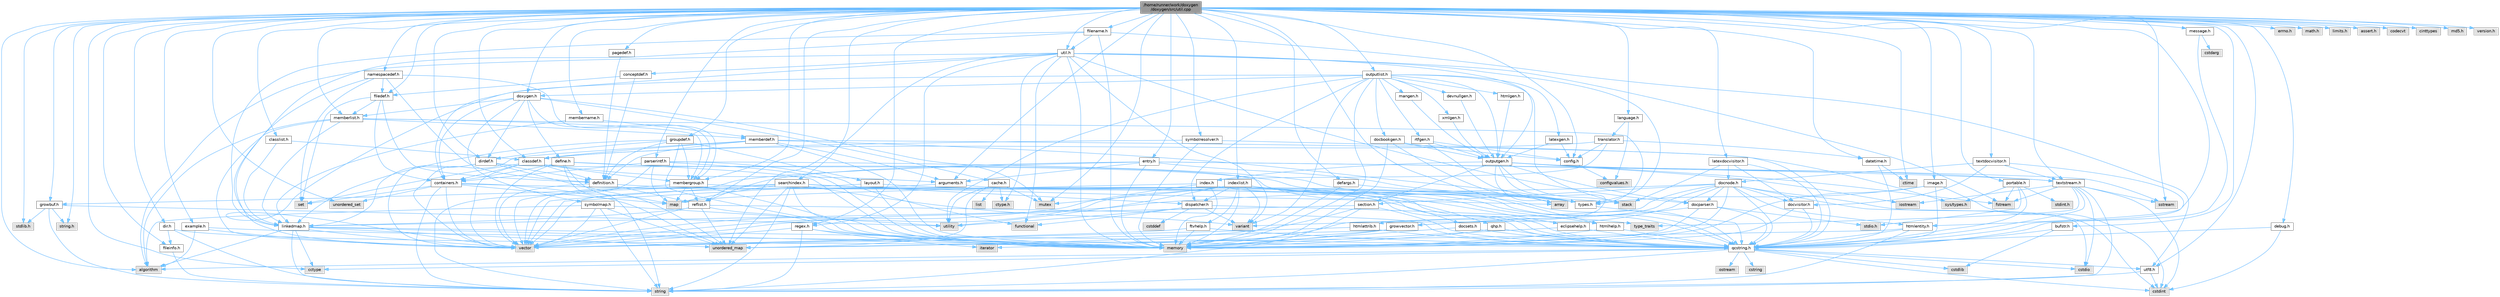digraph "/home/runner/work/doxygen/doxygen/src/util.cpp"
{
 // INTERACTIVE_SVG=YES
 // LATEX_PDF_SIZE
  bgcolor="transparent";
  edge [fontname=Helvetica,fontsize=10,labelfontname=Helvetica,labelfontsize=10];
  node [fontname=Helvetica,fontsize=10,shape=box,height=0.2,width=0.4];
  Node1 [label="/home/runner/work/doxygen\l/doxygen/src/util.cpp",height=0.2,width=0.4,color="gray40", fillcolor="grey60", style="filled", fontcolor="black",tooltip=" "];
  Node1 -> Node2 [color="steelblue1",style="solid"];
  Node2 [label="stdlib.h",height=0.2,width=0.4,color="grey60", fillcolor="#E0E0E0", style="filled",tooltip=" "];
  Node1 -> Node3 [color="steelblue1",style="solid"];
  Node3 [label="errno.h",height=0.2,width=0.4,color="grey60", fillcolor="#E0E0E0", style="filled",tooltip=" "];
  Node1 -> Node4 [color="steelblue1",style="solid"];
  Node4 [label="math.h",height=0.2,width=0.4,color="grey60", fillcolor="#E0E0E0", style="filled",tooltip=" "];
  Node1 -> Node5 [color="steelblue1",style="solid"];
  Node5 [label="limits.h",height=0.2,width=0.4,color="grey60", fillcolor="#E0E0E0", style="filled",tooltip=" "];
  Node1 -> Node6 [color="steelblue1",style="solid"];
  Node6 [label="string.h",height=0.2,width=0.4,color="grey60", fillcolor="#E0E0E0", style="filled",tooltip=" "];
  Node1 -> Node7 [color="steelblue1",style="solid"];
  Node7 [label="assert.h",height=0.2,width=0.4,color="grey60", fillcolor="#E0E0E0", style="filled",tooltip=" "];
  Node1 -> Node8 [color="steelblue1",style="solid"];
  Node8 [label="mutex",height=0.2,width=0.4,color="grey60", fillcolor="#E0E0E0", style="filled",tooltip=" "];
  Node1 -> Node9 [color="steelblue1",style="solid"];
  Node9 [label="unordered_set",height=0.2,width=0.4,color="grey60", fillcolor="#E0E0E0", style="filled",tooltip=" "];
  Node1 -> Node10 [color="steelblue1",style="solid"];
  Node10 [label="codecvt",height=0.2,width=0.4,color="grey60", fillcolor="#E0E0E0", style="filled",tooltip=" "];
  Node1 -> Node11 [color="steelblue1",style="solid"];
  Node11 [label="algorithm",height=0.2,width=0.4,color="grey60", fillcolor="#E0E0E0", style="filled",tooltip=" "];
  Node1 -> Node12 [color="steelblue1",style="solid"];
  Node12 [label="ctime",height=0.2,width=0.4,color="grey60", fillcolor="#E0E0E0", style="filled",tooltip=" "];
  Node1 -> Node13 [color="steelblue1",style="solid"];
  Node13 [label="cctype",height=0.2,width=0.4,color="grey60", fillcolor="#E0E0E0", style="filled",tooltip=" "];
  Node1 -> Node14 [color="steelblue1",style="solid"];
  Node14 [label="cinttypes",height=0.2,width=0.4,color="grey60", fillcolor="#E0E0E0", style="filled",tooltip=" "];
  Node1 -> Node15 [color="steelblue1",style="solid"];
  Node15 [label="sstream",height=0.2,width=0.4,color="grey60", fillcolor="#E0E0E0", style="filled",tooltip=" "];
  Node1 -> Node16 [color="steelblue1",style="solid"];
  Node16 [label="md5.h",height=0.2,width=0.4,color="grey60", fillcolor="#E0E0E0", style="filled",tooltip=" "];
  Node1 -> Node17 [color="steelblue1",style="solid"];
  Node17 [label="regex.h",height=0.2,width=0.4,color="grey40", fillcolor="white", style="filled",URL="$d1/d21/regex_8h.html",tooltip=" "];
  Node17 -> Node18 [color="steelblue1",style="solid"];
  Node18 [label="memory",height=0.2,width=0.4,color="grey60", fillcolor="#E0E0E0", style="filled",tooltip=" "];
  Node17 -> Node19 [color="steelblue1",style="solid"];
  Node19 [label="string",height=0.2,width=0.4,color="grey60", fillcolor="#E0E0E0", style="filled",tooltip=" "];
  Node17 -> Node20 [color="steelblue1",style="solid"];
  Node20 [label="vector",height=0.2,width=0.4,color="grey60", fillcolor="#E0E0E0", style="filled",tooltip=" "];
  Node17 -> Node21 [color="steelblue1",style="solid"];
  Node21 [label="iterator",height=0.2,width=0.4,color="grey60", fillcolor="#E0E0E0", style="filled",tooltip=" "];
  Node1 -> Node22 [color="steelblue1",style="solid"];
  Node22 [label="util.h",height=0.2,width=0.4,color="grey40", fillcolor="white", style="filled",URL="$d8/d3c/util_8h.html",tooltip="A bunch of utility functions."];
  Node22 -> Node18 [color="steelblue1",style="solid"];
  Node22 -> Node23 [color="steelblue1",style="solid"];
  Node23 [label="unordered_map",height=0.2,width=0.4,color="grey60", fillcolor="#E0E0E0", style="filled",tooltip=" "];
  Node22 -> Node11 [color="steelblue1",style="solid"];
  Node22 -> Node24 [color="steelblue1",style="solid"];
  Node24 [label="functional",height=0.2,width=0.4,color="grey60", fillcolor="#E0E0E0", style="filled",tooltip=" "];
  Node22 -> Node25 [color="steelblue1",style="solid"];
  Node25 [label="fstream",height=0.2,width=0.4,color="grey60", fillcolor="#E0E0E0", style="filled",tooltip=" "];
  Node22 -> Node26 [color="steelblue1",style="solid"];
  Node26 [label="variant",height=0.2,width=0.4,color="grey60", fillcolor="#E0E0E0", style="filled",tooltip=" "];
  Node22 -> Node27 [color="steelblue1",style="solid"];
  Node27 [label="ctype.h",height=0.2,width=0.4,color="grey60", fillcolor="#E0E0E0", style="filled",tooltip=" "];
  Node22 -> Node28 [color="steelblue1",style="solid"];
  Node28 [label="types.h",height=0.2,width=0.4,color="grey40", fillcolor="white", style="filled",URL="$d9/d49/types_8h.html",tooltip="This file contains a number of basic enums and types."];
  Node28 -> Node29 [color="steelblue1",style="solid"];
  Node29 [label="qcstring.h",height=0.2,width=0.4,color="grey40", fillcolor="white", style="filled",URL="$d7/d5c/qcstring_8h.html",tooltip=" "];
  Node29 -> Node19 [color="steelblue1",style="solid"];
  Node29 -> Node11 [color="steelblue1",style="solid"];
  Node29 -> Node13 [color="steelblue1",style="solid"];
  Node29 -> Node30 [color="steelblue1",style="solid"];
  Node30 [label="cstring",height=0.2,width=0.4,color="grey60", fillcolor="#E0E0E0", style="filled",tooltip=" "];
  Node29 -> Node31 [color="steelblue1",style="solid"];
  Node31 [label="cstdio",height=0.2,width=0.4,color="grey60", fillcolor="#E0E0E0", style="filled",tooltip=" "];
  Node29 -> Node32 [color="steelblue1",style="solid"];
  Node32 [label="cstdlib",height=0.2,width=0.4,color="grey60", fillcolor="#E0E0E0", style="filled",tooltip=" "];
  Node29 -> Node33 [color="steelblue1",style="solid"];
  Node33 [label="cstdint",height=0.2,width=0.4,color="grey60", fillcolor="#E0E0E0", style="filled",tooltip=" "];
  Node29 -> Node34 [color="steelblue1",style="solid"];
  Node34 [label="ostream",height=0.2,width=0.4,color="grey60", fillcolor="#E0E0E0", style="filled",tooltip=" "];
  Node29 -> Node35 [color="steelblue1",style="solid"];
  Node35 [label="utf8.h",height=0.2,width=0.4,color="grey40", fillcolor="white", style="filled",URL="$db/d7c/utf8_8h.html",tooltip="Various UTF8 related helper functions."];
  Node35 -> Node33 [color="steelblue1",style="solid"];
  Node35 -> Node19 [color="steelblue1",style="solid"];
  Node22 -> Node36 [color="steelblue1",style="solid"];
  Node36 [label="docparser.h",height=0.2,width=0.4,color="grey40", fillcolor="white", style="filled",URL="$de/d9c/docparser_8h.html",tooltip=" "];
  Node36 -> Node37 [color="steelblue1",style="solid"];
  Node37 [label="stdio.h",height=0.2,width=0.4,color="grey60", fillcolor="#E0E0E0", style="filled",tooltip=" "];
  Node36 -> Node18 [color="steelblue1",style="solid"];
  Node36 -> Node29 [color="steelblue1",style="solid"];
  Node36 -> Node38 [color="steelblue1",style="solid"];
  Node38 [label="growvector.h",height=0.2,width=0.4,color="grey40", fillcolor="white", style="filled",URL="$d7/d50/growvector_8h.html",tooltip=" "];
  Node38 -> Node20 [color="steelblue1",style="solid"];
  Node38 -> Node18 [color="steelblue1",style="solid"];
  Node38 -> Node21 [color="steelblue1",style="solid"];
  Node22 -> Node39 [color="steelblue1",style="solid"];
  Node39 [label="containers.h",height=0.2,width=0.4,color="grey40", fillcolor="white", style="filled",URL="$d5/d75/containers_8h.html",tooltip=" "];
  Node39 -> Node20 [color="steelblue1",style="solid"];
  Node39 -> Node19 [color="steelblue1",style="solid"];
  Node39 -> Node40 [color="steelblue1",style="solid"];
  Node40 [label="set",height=0.2,width=0.4,color="grey60", fillcolor="#E0E0E0", style="filled",tooltip=" "];
  Node39 -> Node41 [color="steelblue1",style="solid"];
  Node41 [label="map",height=0.2,width=0.4,color="grey60", fillcolor="#E0E0E0", style="filled",tooltip=" "];
  Node39 -> Node9 [color="steelblue1",style="solid"];
  Node39 -> Node23 [color="steelblue1",style="solid"];
  Node39 -> Node42 [color="steelblue1",style="solid"];
  Node42 [label="stack",height=0.2,width=0.4,color="grey60", fillcolor="#E0E0E0", style="filled",tooltip=" "];
  Node22 -> Node43 [color="steelblue1",style="solid"];
  Node43 [label="outputgen.h",height=0.2,width=0.4,color="grey40", fillcolor="white", style="filled",URL="$df/d06/outputgen_8h.html",tooltip=" "];
  Node43 -> Node18 [color="steelblue1",style="solid"];
  Node43 -> Node42 [color="steelblue1",style="solid"];
  Node43 -> Node44 [color="steelblue1",style="solid"];
  Node44 [label="iostream",height=0.2,width=0.4,color="grey60", fillcolor="#E0E0E0", style="filled",tooltip=" "];
  Node43 -> Node25 [color="steelblue1",style="solid"];
  Node43 -> Node28 [color="steelblue1",style="solid"];
  Node43 -> Node45 [color="steelblue1",style="solid"];
  Node45 [label="index.h",height=0.2,width=0.4,color="grey40", fillcolor="white", style="filled",URL="$d1/db5/index_8h.html",tooltip=" "];
  Node45 -> Node18 [color="steelblue1",style="solid"];
  Node45 -> Node20 [color="steelblue1",style="solid"];
  Node45 -> Node41 [color="steelblue1",style="solid"];
  Node45 -> Node29 [color="steelblue1",style="solid"];
  Node43 -> Node46 [color="steelblue1",style="solid"];
  Node46 [label="section.h",height=0.2,width=0.4,color="grey40", fillcolor="white", style="filled",URL="$d1/d2a/section_8h.html",tooltip=" "];
  Node46 -> Node19 [color="steelblue1",style="solid"];
  Node46 -> Node23 [color="steelblue1",style="solid"];
  Node46 -> Node29 [color="steelblue1",style="solid"];
  Node46 -> Node47 [color="steelblue1",style="solid"];
  Node47 [label="linkedmap.h",height=0.2,width=0.4,color="grey40", fillcolor="white", style="filled",URL="$da/de1/linkedmap_8h.html",tooltip=" "];
  Node47 -> Node23 [color="steelblue1",style="solid"];
  Node47 -> Node20 [color="steelblue1",style="solid"];
  Node47 -> Node18 [color="steelblue1",style="solid"];
  Node47 -> Node19 [color="steelblue1",style="solid"];
  Node47 -> Node11 [color="steelblue1",style="solid"];
  Node47 -> Node13 [color="steelblue1",style="solid"];
  Node47 -> Node29 [color="steelblue1",style="solid"];
  Node43 -> Node48 [color="steelblue1",style="solid"];
  Node48 [label="textstream.h",height=0.2,width=0.4,color="grey40", fillcolor="white", style="filled",URL="$d4/d7d/textstream_8h.html",tooltip=" "];
  Node48 -> Node19 [color="steelblue1",style="solid"];
  Node48 -> Node44 [color="steelblue1",style="solid"];
  Node48 -> Node15 [color="steelblue1",style="solid"];
  Node48 -> Node33 [color="steelblue1",style="solid"];
  Node48 -> Node31 [color="steelblue1",style="solid"];
  Node48 -> Node25 [color="steelblue1",style="solid"];
  Node48 -> Node49 [color="steelblue1",style="solid"];
  Node49 [label="type_traits",height=0.2,width=0.4,color="grey60", fillcolor="#E0E0E0", style="filled",tooltip=" "];
  Node48 -> Node29 [color="steelblue1",style="solid"];
  Node43 -> Node36 [color="steelblue1",style="solid"];
  Node22 -> Node17 [color="steelblue1",style="solid"];
  Node22 -> Node50 [color="steelblue1",style="solid"];
  Node50 [label="conceptdef.h",height=0.2,width=0.4,color="grey40", fillcolor="white", style="filled",URL="$da/df1/conceptdef_8h.html",tooltip=" "];
  Node50 -> Node51 [color="steelblue1",style="solid"];
  Node51 [label="definition.h",height=0.2,width=0.4,color="grey40", fillcolor="white", style="filled",URL="$df/da1/definition_8h.html",tooltip=" "];
  Node51 -> Node20 [color="steelblue1",style="solid"];
  Node51 -> Node28 [color="steelblue1",style="solid"];
  Node51 -> Node52 [color="steelblue1",style="solid"];
  Node52 [label="reflist.h",height=0.2,width=0.4,color="grey40", fillcolor="white", style="filled",URL="$d1/d02/reflist_8h.html",tooltip=" "];
  Node52 -> Node20 [color="steelblue1",style="solid"];
  Node52 -> Node23 [color="steelblue1",style="solid"];
  Node52 -> Node18 [color="steelblue1",style="solid"];
  Node52 -> Node29 [color="steelblue1",style="solid"];
  Node52 -> Node47 [color="steelblue1",style="solid"];
  Node50 -> Node53 [color="steelblue1",style="solid"];
  Node53 [label="filedef.h",height=0.2,width=0.4,color="grey40", fillcolor="white", style="filled",URL="$d4/d3a/filedef_8h.html",tooltip=" "];
  Node53 -> Node40 [color="steelblue1",style="solid"];
  Node53 -> Node51 [color="steelblue1",style="solid"];
  Node53 -> Node54 [color="steelblue1",style="solid"];
  Node54 [label="memberlist.h",height=0.2,width=0.4,color="grey40", fillcolor="white", style="filled",URL="$dd/d78/memberlist_8h.html",tooltip=" "];
  Node54 -> Node20 [color="steelblue1",style="solid"];
  Node54 -> Node11 [color="steelblue1",style="solid"];
  Node54 -> Node55 [color="steelblue1",style="solid"];
  Node55 [label="memberdef.h",height=0.2,width=0.4,color="grey40", fillcolor="white", style="filled",URL="$d4/d46/memberdef_8h.html",tooltip=" "];
  Node55 -> Node20 [color="steelblue1",style="solid"];
  Node55 -> Node18 [color="steelblue1",style="solid"];
  Node55 -> Node56 [color="steelblue1",style="solid"];
  Node56 [label="sys/types.h",height=0.2,width=0.4,color="grey60", fillcolor="#E0E0E0", style="filled",tooltip=" "];
  Node55 -> Node28 [color="steelblue1",style="solid"];
  Node55 -> Node51 [color="steelblue1",style="solid"];
  Node55 -> Node57 [color="steelblue1",style="solid"];
  Node57 [label="arguments.h",height=0.2,width=0.4,color="grey40", fillcolor="white", style="filled",URL="$df/d9b/arguments_8h.html",tooltip=" "];
  Node57 -> Node20 [color="steelblue1",style="solid"];
  Node57 -> Node29 [color="steelblue1",style="solid"];
  Node55 -> Node58 [color="steelblue1",style="solid"];
  Node58 [label="classdef.h",height=0.2,width=0.4,color="grey40", fillcolor="white", style="filled",URL="$d1/da6/classdef_8h.html",tooltip=" "];
  Node58 -> Node20 [color="steelblue1",style="solid"];
  Node58 -> Node40 [color="steelblue1",style="solid"];
  Node58 -> Node39 [color="steelblue1",style="solid"];
  Node58 -> Node51 [color="steelblue1",style="solid"];
  Node58 -> Node57 [color="steelblue1",style="solid"];
  Node58 -> Node59 [color="steelblue1",style="solid"];
  Node59 [label="membergroup.h",height=0.2,width=0.4,color="grey40", fillcolor="white", style="filled",URL="$d9/d11/membergroup_8h.html",tooltip=" "];
  Node59 -> Node20 [color="steelblue1",style="solid"];
  Node59 -> Node41 [color="steelblue1",style="solid"];
  Node59 -> Node18 [color="steelblue1",style="solid"];
  Node59 -> Node28 [color="steelblue1",style="solid"];
  Node59 -> Node52 [color="steelblue1",style="solid"];
  Node54 -> Node47 [color="steelblue1",style="solid"];
  Node54 -> Node28 [color="steelblue1",style="solid"];
  Node54 -> Node59 [color="steelblue1",style="solid"];
  Node53 -> Node39 [color="steelblue1",style="solid"];
  Node1 -> Node60 [color="steelblue1",style="solid"];
  Node60 [label="message.h",height=0.2,width=0.4,color="grey40", fillcolor="white", style="filled",URL="$d2/d0d/message_8h.html",tooltip=" "];
  Node60 -> Node61 [color="steelblue1",style="solid"];
  Node61 [label="cstdarg",height=0.2,width=0.4,color="grey60", fillcolor="#E0E0E0", style="filled",tooltip=" "];
  Node60 -> Node29 [color="steelblue1",style="solid"];
  Node1 -> Node58 [color="steelblue1",style="solid"];
  Node1 -> Node53 [color="steelblue1",style="solid"];
  Node1 -> Node62 [color="steelblue1",style="solid"];
  Node62 [label="doxygen.h",height=0.2,width=0.4,color="grey40", fillcolor="white", style="filled",URL="$d1/da1/doxygen_8h.html",tooltip=" "];
  Node62 -> Node8 [color="steelblue1",style="solid"];
  Node62 -> Node39 [color="steelblue1",style="solid"];
  Node62 -> Node59 [color="steelblue1",style="solid"];
  Node62 -> Node63 [color="steelblue1",style="solid"];
  Node63 [label="dirdef.h",height=0.2,width=0.4,color="grey40", fillcolor="white", style="filled",URL="$d6/d15/dirdef_8h.html",tooltip=" "];
  Node63 -> Node20 [color="steelblue1",style="solid"];
  Node63 -> Node41 [color="steelblue1",style="solid"];
  Node63 -> Node29 [color="steelblue1",style="solid"];
  Node63 -> Node47 [color="steelblue1",style="solid"];
  Node63 -> Node51 [color="steelblue1",style="solid"];
  Node62 -> Node54 [color="steelblue1",style="solid"];
  Node62 -> Node64 [color="steelblue1",style="solid"];
  Node64 [label="define.h",height=0.2,width=0.4,color="grey40", fillcolor="white", style="filled",URL="$df/d67/define_8h.html",tooltip=" "];
  Node64 -> Node20 [color="steelblue1",style="solid"];
  Node64 -> Node18 [color="steelblue1",style="solid"];
  Node64 -> Node19 [color="steelblue1",style="solid"];
  Node64 -> Node23 [color="steelblue1",style="solid"];
  Node64 -> Node29 [color="steelblue1",style="solid"];
  Node64 -> Node39 [color="steelblue1",style="solid"];
  Node62 -> Node65 [color="steelblue1",style="solid"];
  Node65 [label="cache.h",height=0.2,width=0.4,color="grey40", fillcolor="white", style="filled",URL="$d3/d26/cache_8h.html",tooltip=" "];
  Node65 -> Node66 [color="steelblue1",style="solid"];
  Node66 [label="list",height=0.2,width=0.4,color="grey60", fillcolor="#E0E0E0", style="filled",tooltip=" "];
  Node65 -> Node23 [color="steelblue1",style="solid"];
  Node65 -> Node8 [color="steelblue1",style="solid"];
  Node65 -> Node67 [color="steelblue1",style="solid"];
  Node67 [label="utility",height=0.2,width=0.4,color="grey60", fillcolor="#E0E0E0", style="filled",tooltip=" "];
  Node65 -> Node27 [color="steelblue1",style="solid"];
  Node62 -> Node68 [color="steelblue1",style="solid"];
  Node68 [label="symbolmap.h",height=0.2,width=0.4,color="grey40", fillcolor="white", style="filled",URL="$d7/ddd/symbolmap_8h.html",tooltip=" "];
  Node68 -> Node11 [color="steelblue1",style="solid"];
  Node68 -> Node23 [color="steelblue1",style="solid"];
  Node68 -> Node20 [color="steelblue1",style="solid"];
  Node68 -> Node19 [color="steelblue1",style="solid"];
  Node68 -> Node67 [color="steelblue1",style="solid"];
  Node1 -> Node69 [color="steelblue1",style="solid"];
  Node69 [label="outputlist.h",height=0.2,width=0.4,color="grey40", fillcolor="white", style="filled",URL="$d2/db9/outputlist_8h.html",tooltip=" "];
  Node69 -> Node67 [color="steelblue1",style="solid"];
  Node69 -> Node20 [color="steelblue1",style="solid"];
  Node69 -> Node18 [color="steelblue1",style="solid"];
  Node69 -> Node26 [color="steelblue1",style="solid"];
  Node69 -> Node42 [color="steelblue1",style="solid"];
  Node69 -> Node43 [color="steelblue1",style="solid"];
  Node69 -> Node62 [color="steelblue1",style="solid"];
  Node69 -> Node70 [color="steelblue1",style="solid"];
  Node70 [label="dispatcher.h",height=0.2,width=0.4,color="grey40", fillcolor="white", style="filled",URL="$da/d73/dispatcher_8h.html",tooltip=" "];
  Node70 -> Node71 [color="steelblue1",style="solid"];
  Node71 [label="cstddef",height=0.2,width=0.4,color="grey60", fillcolor="#E0E0E0", style="filled",tooltip=" "];
  Node70 -> Node67 [color="steelblue1",style="solid"];
  Node70 -> Node24 [color="steelblue1",style="solid"];
  Node70 -> Node26 [color="steelblue1",style="solid"];
  Node70 -> Node49 [color="steelblue1",style="solid"];
  Node69 -> Node72 [color="steelblue1",style="solid"];
  Node72 [label="htmlgen.h",height=0.2,width=0.4,color="grey40", fillcolor="white", style="filled",URL="$d8/d56/htmlgen_8h.html",tooltip=" "];
  Node72 -> Node43 [color="steelblue1",style="solid"];
  Node69 -> Node73 [color="steelblue1",style="solid"];
  Node73 [label="latexgen.h",height=0.2,width=0.4,color="grey40", fillcolor="white", style="filled",URL="$d6/d9c/latexgen_8h.html",tooltip=" "];
  Node73 -> Node74 [color="steelblue1",style="solid"];
  Node74 [label="config.h",height=0.2,width=0.4,color="grey40", fillcolor="white", style="filled",URL="$db/d16/config_8h.html",tooltip=" "];
  Node74 -> Node75 [color="steelblue1",style="solid"];
  Node75 [label="configvalues.h",height=0.2,width=0.4,color="grey60", fillcolor="#E0E0E0", style="filled",tooltip=" "];
  Node73 -> Node43 [color="steelblue1",style="solid"];
  Node69 -> Node76 [color="steelblue1",style="solid"];
  Node76 [label="rtfgen.h",height=0.2,width=0.4,color="grey40", fillcolor="white", style="filled",URL="$d4/daa/rtfgen_8h.html",tooltip=" "];
  Node76 -> Node77 [color="steelblue1",style="solid"];
  Node77 [label="array",height=0.2,width=0.4,color="grey60", fillcolor="#E0E0E0", style="filled",tooltip=" "];
  Node76 -> Node74 [color="steelblue1",style="solid"];
  Node76 -> Node43 [color="steelblue1",style="solid"];
  Node69 -> Node78 [color="steelblue1",style="solid"];
  Node78 [label="mangen.h",height=0.2,width=0.4,color="grey40", fillcolor="white", style="filled",URL="$da/dc0/mangen_8h.html",tooltip=" "];
  Node78 -> Node43 [color="steelblue1",style="solid"];
  Node69 -> Node79 [color="steelblue1",style="solid"];
  Node79 [label="docbookgen.h",height=0.2,width=0.4,color="grey40", fillcolor="white", style="filled",URL="$de/dea/docbookgen_8h.html",tooltip=" "];
  Node79 -> Node18 [color="steelblue1",style="solid"];
  Node79 -> Node77 [color="steelblue1",style="solid"];
  Node79 -> Node74 [color="steelblue1",style="solid"];
  Node79 -> Node43 [color="steelblue1",style="solid"];
  Node69 -> Node80 [color="steelblue1",style="solid"];
  Node80 [label="xmlgen.h",height=0.2,width=0.4,color="grey40", fillcolor="white", style="filled",URL="$d9/d67/xmlgen_8h.html",tooltip=" "];
  Node80 -> Node43 [color="steelblue1",style="solid"];
  Node69 -> Node81 [color="steelblue1",style="solid"];
  Node81 [label="devnullgen.h",height=0.2,width=0.4,color="grey40", fillcolor="white", style="filled",URL="$d8/de5/devnullgen_8h.html",tooltip=" "];
  Node81 -> Node43 [color="steelblue1",style="solid"];
  Node1 -> Node82 [color="steelblue1",style="solid"];
  Node82 [label="defargs.h",height=0.2,width=0.4,color="grey40", fillcolor="white", style="filled",URL="$d8/d65/defargs_8h.html",tooltip=" "];
  Node82 -> Node28 [color="steelblue1",style="solid"];
  Node82 -> Node18 [color="steelblue1",style="solid"];
  Node1 -> Node83 [color="steelblue1",style="solid"];
  Node83 [label="language.h",height=0.2,width=0.4,color="grey40", fillcolor="white", style="filled",URL="$d8/dce/language_8h.html",tooltip=" "];
  Node83 -> Node84 [color="steelblue1",style="solid"];
  Node84 [label="translator.h",height=0.2,width=0.4,color="grey40", fillcolor="white", style="filled",URL="$d9/df1/translator_8h.html",tooltip=" "];
  Node84 -> Node58 [color="steelblue1",style="solid"];
  Node84 -> Node74 [color="steelblue1",style="solid"];
  Node84 -> Node85 [color="steelblue1",style="solid"];
  Node85 [label="datetime.h",height=0.2,width=0.4,color="grey40", fillcolor="white", style="filled",URL="$de/d1b/datetime_8h.html",tooltip=" "];
  Node85 -> Node12 [color="steelblue1",style="solid"];
  Node85 -> Node29 [color="steelblue1",style="solid"];
  Node84 -> Node45 [color="steelblue1",style="solid"];
  Node83 -> Node75 [color="steelblue1",style="solid"];
  Node1 -> Node74 [color="steelblue1",style="solid"];
  Node1 -> Node86 [color="steelblue1",style="solid"];
  Node86 [label="htmlhelp.h",height=0.2,width=0.4,color="grey40", fillcolor="white", style="filled",URL="$d8/dc3/htmlhelp_8h.html",tooltip=" "];
  Node86 -> Node18 [color="steelblue1",style="solid"];
  Node86 -> Node29 [color="steelblue1",style="solid"];
  Node1 -> Node87 [color="steelblue1",style="solid"];
  Node87 [label="example.h",height=0.2,width=0.4,color="grey40", fillcolor="white", style="filled",URL="$df/d24/example_8h.html",tooltip=" "];
  Node87 -> Node11 [color="steelblue1",style="solid"];
  Node87 -> Node20 [color="steelblue1",style="solid"];
  Node87 -> Node29 [color="steelblue1",style="solid"];
  Node1 -> Node88 [color="steelblue1",style="solid"];
  Node88 [label="version.h",height=0.2,width=0.4,color="grey60", fillcolor="#E0E0E0", style="filled",tooltip=" "];
  Node1 -> Node89 [color="steelblue1",style="solid"];
  Node89 [label="groupdef.h",height=0.2,width=0.4,color="grey40", fillcolor="white", style="filled",URL="$d1/de6/groupdef_8h.html",tooltip=" "];
  Node89 -> Node18 [color="steelblue1",style="solid"];
  Node89 -> Node51 [color="steelblue1",style="solid"];
  Node89 -> Node63 [color="steelblue1",style="solid"];
  Node89 -> Node90 [color="steelblue1",style="solid"];
  Node90 [label="layout.h",height=0.2,width=0.4,color="grey40", fillcolor="white", style="filled",URL="$db/d51/layout_8h.html",tooltip=" "];
  Node90 -> Node18 [color="steelblue1",style="solid"];
  Node90 -> Node20 [color="steelblue1",style="solid"];
  Node90 -> Node28 [color="steelblue1",style="solid"];
  Node89 -> Node59 [color="steelblue1",style="solid"];
  Node89 -> Node47 [color="steelblue1",style="solid"];
  Node1 -> Node52 [color="steelblue1",style="solid"];
  Node1 -> Node91 [color="steelblue1",style="solid"];
  Node91 [label="pagedef.h",height=0.2,width=0.4,color="grey40", fillcolor="white", style="filled",URL="$dd/d66/pagedef_8h.html",tooltip=" "];
  Node91 -> Node51 [color="steelblue1",style="solid"];
  Node1 -> Node92 [color="steelblue1",style="solid"];
  Node92 [label="debug.h",height=0.2,width=0.4,color="grey40", fillcolor="white", style="filled",URL="$db/d16/debug_8h.html",tooltip=" "];
  Node92 -> Node33 [color="steelblue1",style="solid"];
  Node92 -> Node29 [color="steelblue1",style="solid"];
  Node1 -> Node93 [color="steelblue1",style="solid"];
  Node93 [label="searchindex.h",height=0.2,width=0.4,color="grey40", fillcolor="white", style="filled",URL="$de/d07/searchindex_8h.html",tooltip="Web server based search engine."];
  Node93 -> Node18 [color="steelblue1",style="solid"];
  Node93 -> Node20 [color="steelblue1",style="solid"];
  Node93 -> Node41 [color="steelblue1",style="solid"];
  Node93 -> Node23 [color="steelblue1",style="solid"];
  Node93 -> Node19 [color="steelblue1",style="solid"];
  Node93 -> Node77 [color="steelblue1",style="solid"];
  Node93 -> Node26 [color="steelblue1",style="solid"];
  Node93 -> Node29 [color="steelblue1",style="solid"];
  Node93 -> Node94 [color="steelblue1",style="solid"];
  Node94 [label="growbuf.h",height=0.2,width=0.4,color="grey40", fillcolor="white", style="filled",URL="$dd/d72/growbuf_8h.html",tooltip=" "];
  Node94 -> Node67 [color="steelblue1",style="solid"];
  Node94 -> Node2 [color="steelblue1",style="solid"];
  Node94 -> Node6 [color="steelblue1",style="solid"];
  Node94 -> Node19 [color="steelblue1",style="solid"];
  Node93 -> Node70 [color="steelblue1",style="solid"];
  Node1 -> Node95 [color="steelblue1",style="solid"];
  Node95 [label="textdocvisitor.h",height=0.2,width=0.4,color="grey40", fillcolor="white", style="filled",URL="$dd/d66/textdocvisitor_8h.html",tooltip=" "];
  Node95 -> Node29 [color="steelblue1",style="solid"];
  Node95 -> Node96 [color="steelblue1",style="solid"];
  Node96 [label="docvisitor.h",height=0.2,width=0.4,color="grey40", fillcolor="white", style="filled",URL="$d2/d3c/docvisitor_8h.html",tooltip=" "];
  Node96 -> Node18 [color="steelblue1",style="solid"];
  Node96 -> Node29 [color="steelblue1",style="solid"];
  Node95 -> Node97 [color="steelblue1",style="solid"];
  Node97 [label="docnode.h",height=0.2,width=0.4,color="grey40", fillcolor="white", style="filled",URL="$de/d2b/docnode_8h.html",tooltip=" "];
  Node97 -> Node31 [color="steelblue1",style="solid"];
  Node97 -> Node33 [color="steelblue1",style="solid"];
  Node97 -> Node20 [color="steelblue1",style="solid"];
  Node97 -> Node18 [color="steelblue1",style="solid"];
  Node97 -> Node26 [color="steelblue1",style="solid"];
  Node97 -> Node29 [color="steelblue1",style="solid"];
  Node97 -> Node96 [color="steelblue1",style="solid"];
  Node97 -> Node36 [color="steelblue1",style="solid"];
  Node97 -> Node98 [color="steelblue1",style="solid"];
  Node98 [label="htmlattrib.h",height=0.2,width=0.4,color="grey40", fillcolor="white", style="filled",URL="$d0/d73/htmlattrib_8h.html",tooltip=" "];
  Node98 -> Node20 [color="steelblue1",style="solid"];
  Node98 -> Node29 [color="steelblue1",style="solid"];
  Node97 -> Node99 [color="steelblue1",style="solid"];
  Node99 [label="htmlentity.h",height=0.2,width=0.4,color="grey40", fillcolor="white", style="filled",URL="$db/dc6/htmlentity_8h.html",tooltip=" "];
  Node99 -> Node23 [color="steelblue1",style="solid"];
  Node99 -> Node19 [color="steelblue1",style="solid"];
  Node99 -> Node29 [color="steelblue1",style="solid"];
  Node97 -> Node38 [color="steelblue1",style="solid"];
  Node97 -> Node46 [color="steelblue1",style="solid"];
  Node95 -> Node48 [color="steelblue1",style="solid"];
  Node1 -> Node100 [color="steelblue1",style="solid"];
  Node100 [label="latexdocvisitor.h",height=0.2,width=0.4,color="grey40", fillcolor="white", style="filled",URL="$d8/d99/latexdocvisitor_8h.html",tooltip=" "];
  Node100 -> Node42 [color="steelblue1",style="solid"];
  Node100 -> Node29 [color="steelblue1",style="solid"];
  Node100 -> Node96 [color="steelblue1",style="solid"];
  Node100 -> Node97 [color="steelblue1",style="solid"];
  Node1 -> Node101 [color="steelblue1",style="solid"];
  Node101 [label="portable.h",height=0.2,width=0.4,color="grey40", fillcolor="white", style="filled",URL="$d2/de2/portable_8h.html",tooltip="Portable versions of functions that are platform dependent."];
  Node101 -> Node37 [color="steelblue1",style="solid"];
  Node101 -> Node56 [color="steelblue1",style="solid"];
  Node101 -> Node102 [color="steelblue1",style="solid"];
  Node102 [label="stdint.h",height=0.2,width=0.4,color="grey60", fillcolor="#E0E0E0", style="filled",tooltip=" "];
  Node101 -> Node25 [color="steelblue1",style="solid"];
  Node101 -> Node29 [color="steelblue1",style="solid"];
  Node1 -> Node103 [color="steelblue1",style="solid"];
  Node103 [label="parserintf.h",height=0.2,width=0.4,color="grey40", fillcolor="white", style="filled",URL="$da/d55/parserintf_8h.html",tooltip=" "];
  Node103 -> Node24 [color="steelblue1",style="solid"];
  Node103 -> Node18 [color="steelblue1",style="solid"];
  Node103 -> Node41 [color="steelblue1",style="solid"];
  Node103 -> Node19 [color="steelblue1",style="solid"];
  Node103 -> Node28 [color="steelblue1",style="solid"];
  Node103 -> Node39 [color="steelblue1",style="solid"];
  Node1 -> Node104 [color="steelblue1",style="solid"];
  Node104 [label="bufstr.h",height=0.2,width=0.4,color="grey40", fillcolor="white", style="filled",URL="$d4/de5/bufstr_8h.html",tooltip=" "];
  Node104 -> Node32 [color="steelblue1",style="solid"];
  Node104 -> Node29 [color="steelblue1",style="solid"];
  Node1 -> Node105 [color="steelblue1",style="solid"];
  Node105 [label="image.h",height=0.2,width=0.4,color="grey40", fillcolor="white", style="filled",URL="$d5/db2/image_8h.html",tooltip=" "];
  Node105 -> Node18 [color="steelblue1",style="solid"];
  Node105 -> Node33 [color="steelblue1",style="solid"];
  Node105 -> Node28 [color="steelblue1",style="solid"];
  Node105 -> Node29 [color="steelblue1",style="solid"];
  Node1 -> Node94 [color="steelblue1",style="solid"];
  Node1 -> Node106 [color="steelblue1",style="solid"];
  Node106 [label="entry.h",height=0.2,width=0.4,color="grey40", fillcolor="white", style="filled",URL="$d1/dc6/entry_8h.html",tooltip=" "];
  Node106 -> Node20 [color="steelblue1",style="solid"];
  Node106 -> Node18 [color="steelblue1",style="solid"];
  Node106 -> Node15 [color="steelblue1",style="solid"];
  Node106 -> Node28 [color="steelblue1",style="solid"];
  Node106 -> Node57 [color="steelblue1",style="solid"];
  Node106 -> Node52 [color="steelblue1",style="solid"];
  Node106 -> Node48 [color="steelblue1",style="solid"];
  Node1 -> Node57 [color="steelblue1",style="solid"];
  Node1 -> Node54 [color="steelblue1",style="solid"];
  Node1 -> Node107 [color="steelblue1",style="solid"];
  Node107 [label="classlist.h",height=0.2,width=0.4,color="grey40", fillcolor="white", style="filled",URL="$d2/df8/classlist_8h.html",tooltip=" "];
  Node107 -> Node47 [color="steelblue1",style="solid"];
  Node107 -> Node58 [color="steelblue1",style="solid"];
  Node1 -> Node108 [color="steelblue1",style="solid"];
  Node108 [label="namespacedef.h",height=0.2,width=0.4,color="grey40", fillcolor="white", style="filled",URL="$d7/d97/namespacedef_8h.html",tooltip=" "];
  Node108 -> Node40 [color="steelblue1",style="solid"];
  Node108 -> Node51 [color="steelblue1",style="solid"];
  Node108 -> Node53 [color="steelblue1",style="solid"];
  Node108 -> Node47 [color="steelblue1",style="solid"];
  Node108 -> Node59 [color="steelblue1",style="solid"];
  Node1 -> Node109 [color="steelblue1",style="solid"];
  Node109 [label="membername.h",height=0.2,width=0.4,color="grey40", fillcolor="white", style="filled",URL="$d7/dfc/membername_8h.html",tooltip=" "];
  Node109 -> Node55 [color="steelblue1",style="solid"];
  Node109 -> Node47 [color="steelblue1",style="solid"];
  Node1 -> Node110 [color="steelblue1",style="solid"];
  Node110 [label="filename.h",height=0.2,width=0.4,color="grey40", fillcolor="white", style="filled",URL="$dc/dd6/filename_8h.html",tooltip=" "];
  Node110 -> Node18 [color="steelblue1",style="solid"];
  Node110 -> Node20 [color="steelblue1",style="solid"];
  Node110 -> Node47 [color="steelblue1",style="solid"];
  Node110 -> Node35 [color="steelblue1",style="solid"];
  Node110 -> Node22 [color="steelblue1",style="solid"];
  Node1 -> Node59 [color="steelblue1",style="solid"];
  Node1 -> Node63 [color="steelblue1",style="solid"];
  Node1 -> Node99 [color="steelblue1",style="solid"];
  Node1 -> Node111 [color="steelblue1",style="solid"];
  Node111 [label="symbolresolver.h",height=0.2,width=0.4,color="grey40", fillcolor="white", style="filled",URL="$d9/db2/symbolresolver_8h.html",tooltip=" "];
  Node111 -> Node18 [color="steelblue1",style="solid"];
  Node111 -> Node29 [color="steelblue1",style="solid"];
  Node111 -> Node58 [color="steelblue1",style="solid"];
  Node1 -> Node112 [color="steelblue1",style="solid"];
  Node112 [label="fileinfo.h",height=0.2,width=0.4,color="grey40", fillcolor="white", style="filled",URL="$df/d45/fileinfo_8h.html",tooltip=" "];
  Node112 -> Node19 [color="steelblue1",style="solid"];
  Node1 -> Node113 [color="steelblue1",style="solid"];
  Node113 [label="dir.h",height=0.2,width=0.4,color="grey40", fillcolor="white", style="filled",URL="$df/d9c/dir_8h.html",tooltip=" "];
  Node113 -> Node19 [color="steelblue1",style="solid"];
  Node113 -> Node18 [color="steelblue1",style="solid"];
  Node113 -> Node112 [color="steelblue1",style="solid"];
  Node1 -> Node35 [color="steelblue1",style="solid"];
  Node1 -> Node48 [color="steelblue1",style="solid"];
  Node1 -> Node114 [color="steelblue1",style="solid"];
  Node114 [label="indexlist.h",height=0.2,width=0.4,color="grey40", fillcolor="white", style="filled",URL="$d5/d61/indexlist_8h.html",tooltip=" "];
  Node114 -> Node67 [color="steelblue1",style="solid"];
  Node114 -> Node20 [color="steelblue1",style="solid"];
  Node114 -> Node18 [color="steelblue1",style="solid"];
  Node114 -> Node8 [color="steelblue1",style="solid"];
  Node114 -> Node26 [color="steelblue1",style="solid"];
  Node114 -> Node29 [color="steelblue1",style="solid"];
  Node114 -> Node70 [color="steelblue1",style="solid"];
  Node114 -> Node115 [color="steelblue1",style="solid"];
  Node115 [label="docsets.h",height=0.2,width=0.4,color="grey40", fillcolor="white", style="filled",URL="$d1/db2/docsets_8h.html",tooltip=" "];
  Node115 -> Node18 [color="steelblue1",style="solid"];
  Node115 -> Node29 [color="steelblue1",style="solid"];
  Node114 -> Node116 [color="steelblue1",style="solid"];
  Node116 [label="eclipsehelp.h",height=0.2,width=0.4,color="grey40", fillcolor="white", style="filled",URL="$db/d9e/eclipsehelp_8h.html",tooltip=" "];
  Node116 -> Node18 [color="steelblue1",style="solid"];
  Node116 -> Node29 [color="steelblue1",style="solid"];
  Node114 -> Node117 [color="steelblue1",style="solid"];
  Node117 [label="ftvhelp.h",height=0.2,width=0.4,color="grey40", fillcolor="white", style="filled",URL="$d2/d4a/ftvhelp_8h.html",tooltip=" "];
  Node117 -> Node18 [color="steelblue1",style="solid"];
  Node117 -> Node20 [color="steelblue1",style="solid"];
  Node117 -> Node29 [color="steelblue1",style="solid"];
  Node114 -> Node86 [color="steelblue1",style="solid"];
  Node114 -> Node118 [color="steelblue1",style="solid"];
  Node118 [label="qhp.h",height=0.2,width=0.4,color="grey40", fillcolor="white", style="filled",URL="$dc/d20/qhp_8h.html",tooltip=" "];
  Node118 -> Node18 [color="steelblue1",style="solid"];
  Node118 -> Node29 [color="steelblue1",style="solid"];
  Node1 -> Node85 [color="steelblue1",style="solid"];
}
